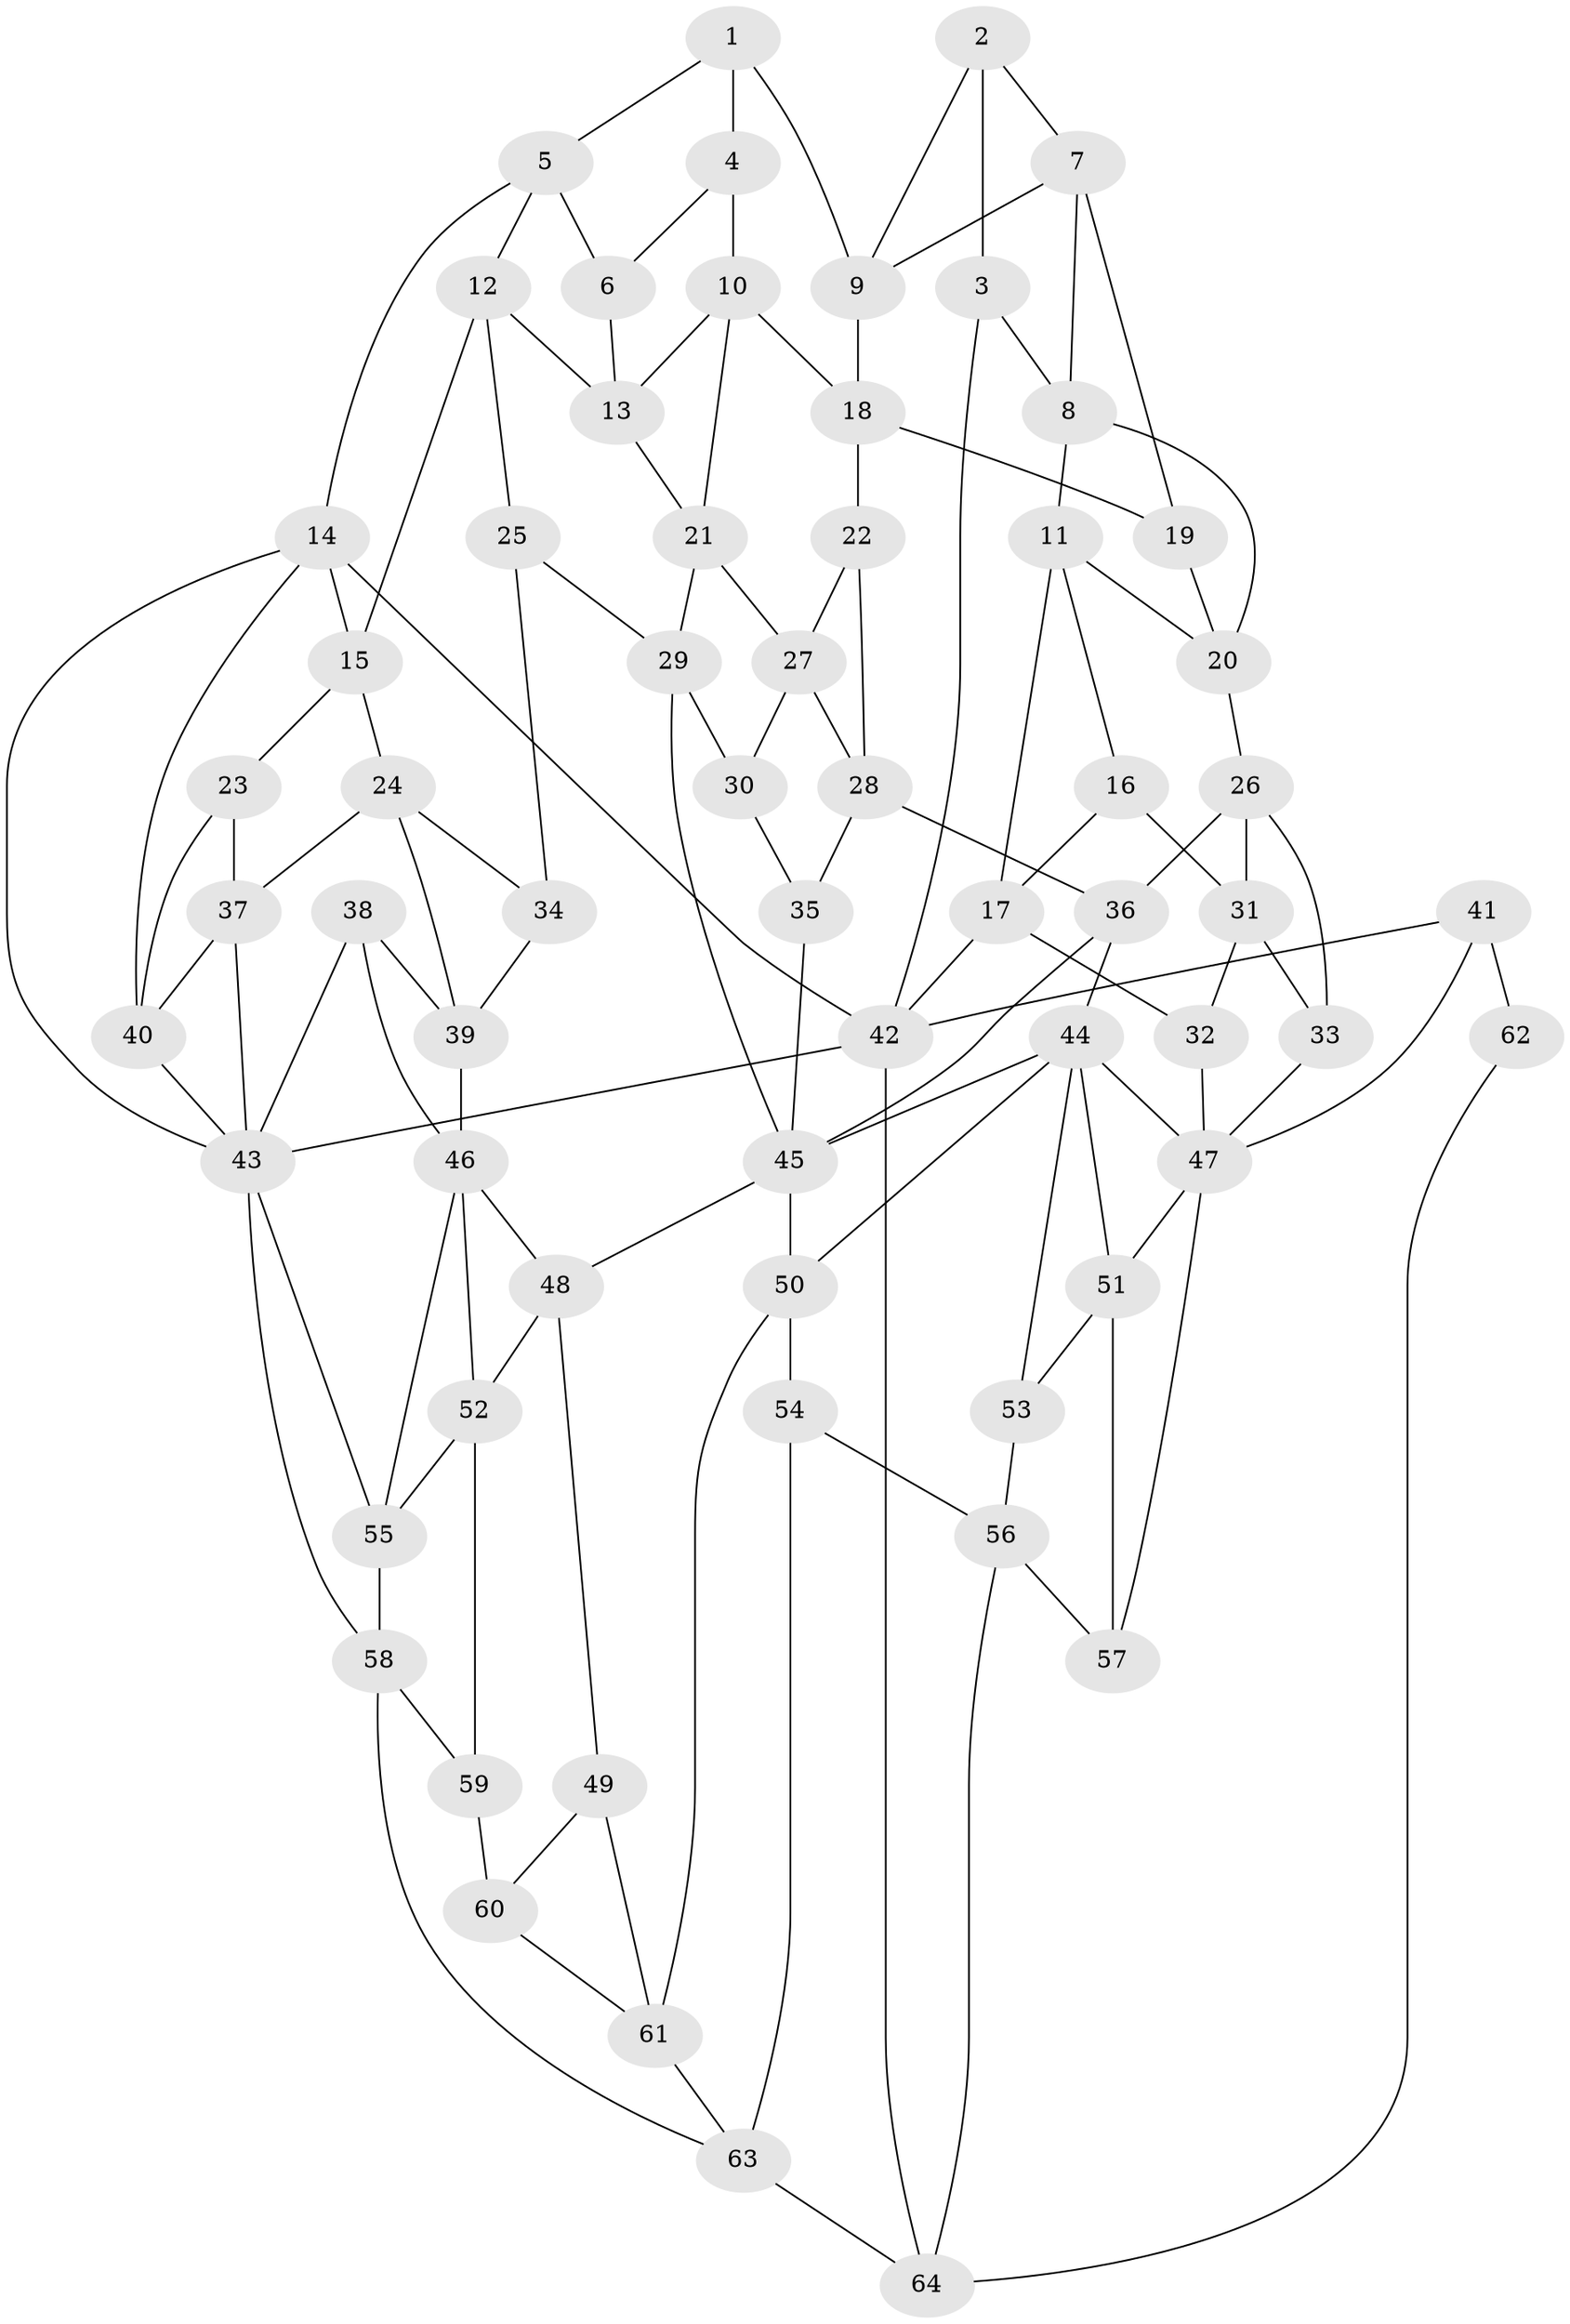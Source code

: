 // original degree distribution, {3: 0.0234375, 4: 0.21875, 5: 0.5390625, 6: 0.21875}
// Generated by graph-tools (version 1.1) at 2025/27/03/09/25 03:27:04]
// undirected, 64 vertices, 122 edges
graph export_dot {
graph [start="1"]
  node [color=gray90,style=filled];
  1;
  2;
  3;
  4;
  5;
  6;
  7;
  8;
  9;
  10;
  11;
  12;
  13;
  14;
  15;
  16;
  17;
  18;
  19;
  20;
  21;
  22;
  23;
  24;
  25;
  26;
  27;
  28;
  29;
  30;
  31;
  32;
  33;
  34;
  35;
  36;
  37;
  38;
  39;
  40;
  41;
  42;
  43;
  44;
  45;
  46;
  47;
  48;
  49;
  50;
  51;
  52;
  53;
  54;
  55;
  56;
  57;
  58;
  59;
  60;
  61;
  62;
  63;
  64;
  1 -- 4 [weight=2.0];
  1 -- 5 [weight=1.0];
  1 -- 9 [weight=1.0];
  2 -- 3 [weight=1.0];
  2 -- 7 [weight=1.0];
  2 -- 9 [weight=1.0];
  3 -- 8 [weight=1.0];
  3 -- 42 [weight=1.0];
  4 -- 6 [weight=1.0];
  4 -- 10 [weight=1.0];
  5 -- 6 [weight=1.0];
  5 -- 12 [weight=1.0];
  5 -- 14 [weight=1.0];
  6 -- 13 [weight=1.0];
  7 -- 8 [weight=1.0];
  7 -- 9 [weight=1.0];
  7 -- 19 [weight=1.0];
  8 -- 11 [weight=1.0];
  8 -- 20 [weight=1.0];
  9 -- 18 [weight=1.0];
  10 -- 13 [weight=1.0];
  10 -- 18 [weight=1.0];
  10 -- 21 [weight=1.0];
  11 -- 16 [weight=1.0];
  11 -- 17 [weight=1.0];
  11 -- 20 [weight=1.0];
  12 -- 13 [weight=1.0];
  12 -- 15 [weight=1.0];
  12 -- 25 [weight=1.0];
  13 -- 21 [weight=1.0];
  14 -- 15 [weight=1.0];
  14 -- 40 [weight=1.0];
  14 -- 42 [weight=1.0];
  14 -- 43 [weight=1.0];
  15 -- 23 [weight=1.0];
  15 -- 24 [weight=1.0];
  16 -- 17 [weight=1.0];
  16 -- 31 [weight=1.0];
  17 -- 32 [weight=1.0];
  17 -- 42 [weight=1.0];
  18 -- 19 [weight=1.0];
  18 -- 22 [weight=1.0];
  19 -- 20 [weight=1.0];
  20 -- 26 [weight=1.0];
  21 -- 27 [weight=1.0];
  21 -- 29 [weight=1.0];
  22 -- 27 [weight=1.0];
  22 -- 28 [weight=1.0];
  23 -- 37 [weight=1.0];
  23 -- 40 [weight=1.0];
  24 -- 34 [weight=1.0];
  24 -- 37 [weight=1.0];
  24 -- 39 [weight=1.0];
  25 -- 29 [weight=1.0];
  25 -- 34 [weight=2.0];
  26 -- 31 [weight=1.0];
  26 -- 33 [weight=1.0];
  26 -- 36 [weight=1.0];
  27 -- 28 [weight=1.0];
  27 -- 30 [weight=1.0];
  28 -- 35 [weight=1.0];
  28 -- 36 [weight=1.0];
  29 -- 30 [weight=1.0];
  29 -- 45 [weight=1.0];
  30 -- 35 [weight=2.0];
  31 -- 32 [weight=1.0];
  31 -- 33 [weight=1.0];
  32 -- 47 [weight=1.0];
  33 -- 47 [weight=1.0];
  34 -- 39 [weight=1.0];
  35 -- 45 [weight=1.0];
  36 -- 44 [weight=1.0];
  36 -- 45 [weight=1.0];
  37 -- 40 [weight=1.0];
  37 -- 43 [weight=1.0];
  38 -- 39 [weight=1.0];
  38 -- 43 [weight=1.0];
  38 -- 46 [weight=1.0];
  39 -- 46 [weight=1.0];
  40 -- 43 [weight=1.0];
  41 -- 42 [weight=1.0];
  41 -- 47 [weight=1.0];
  41 -- 62 [weight=2.0];
  42 -- 43 [weight=1.0];
  42 -- 64 [weight=1.0];
  43 -- 55 [weight=1.0];
  43 -- 58 [weight=1.0];
  44 -- 45 [weight=1.0];
  44 -- 47 [weight=1.0];
  44 -- 50 [weight=1.0];
  44 -- 51 [weight=1.0];
  44 -- 53 [weight=1.0];
  45 -- 48 [weight=1.0];
  45 -- 50 [weight=1.0];
  46 -- 48 [weight=2.0];
  46 -- 52 [weight=1.0];
  46 -- 55 [weight=1.0];
  47 -- 51 [weight=1.0];
  47 -- 57 [weight=1.0];
  48 -- 49 [weight=1.0];
  48 -- 52 [weight=1.0];
  49 -- 60 [weight=1.0];
  49 -- 61 [weight=1.0];
  50 -- 54 [weight=1.0];
  50 -- 61 [weight=1.0];
  51 -- 53 [weight=1.0];
  51 -- 57 [weight=1.0];
  52 -- 55 [weight=1.0];
  52 -- 59 [weight=1.0];
  53 -- 56 [weight=1.0];
  54 -- 56 [weight=1.0];
  54 -- 63 [weight=1.0];
  55 -- 58 [weight=1.0];
  56 -- 57 [weight=1.0];
  56 -- 64 [weight=1.0];
  58 -- 59 [weight=1.0];
  58 -- 63 [weight=1.0];
  59 -- 60 [weight=2.0];
  60 -- 61 [weight=1.0];
  61 -- 63 [weight=1.0];
  62 -- 64 [weight=1.0];
  63 -- 64 [weight=1.0];
}
